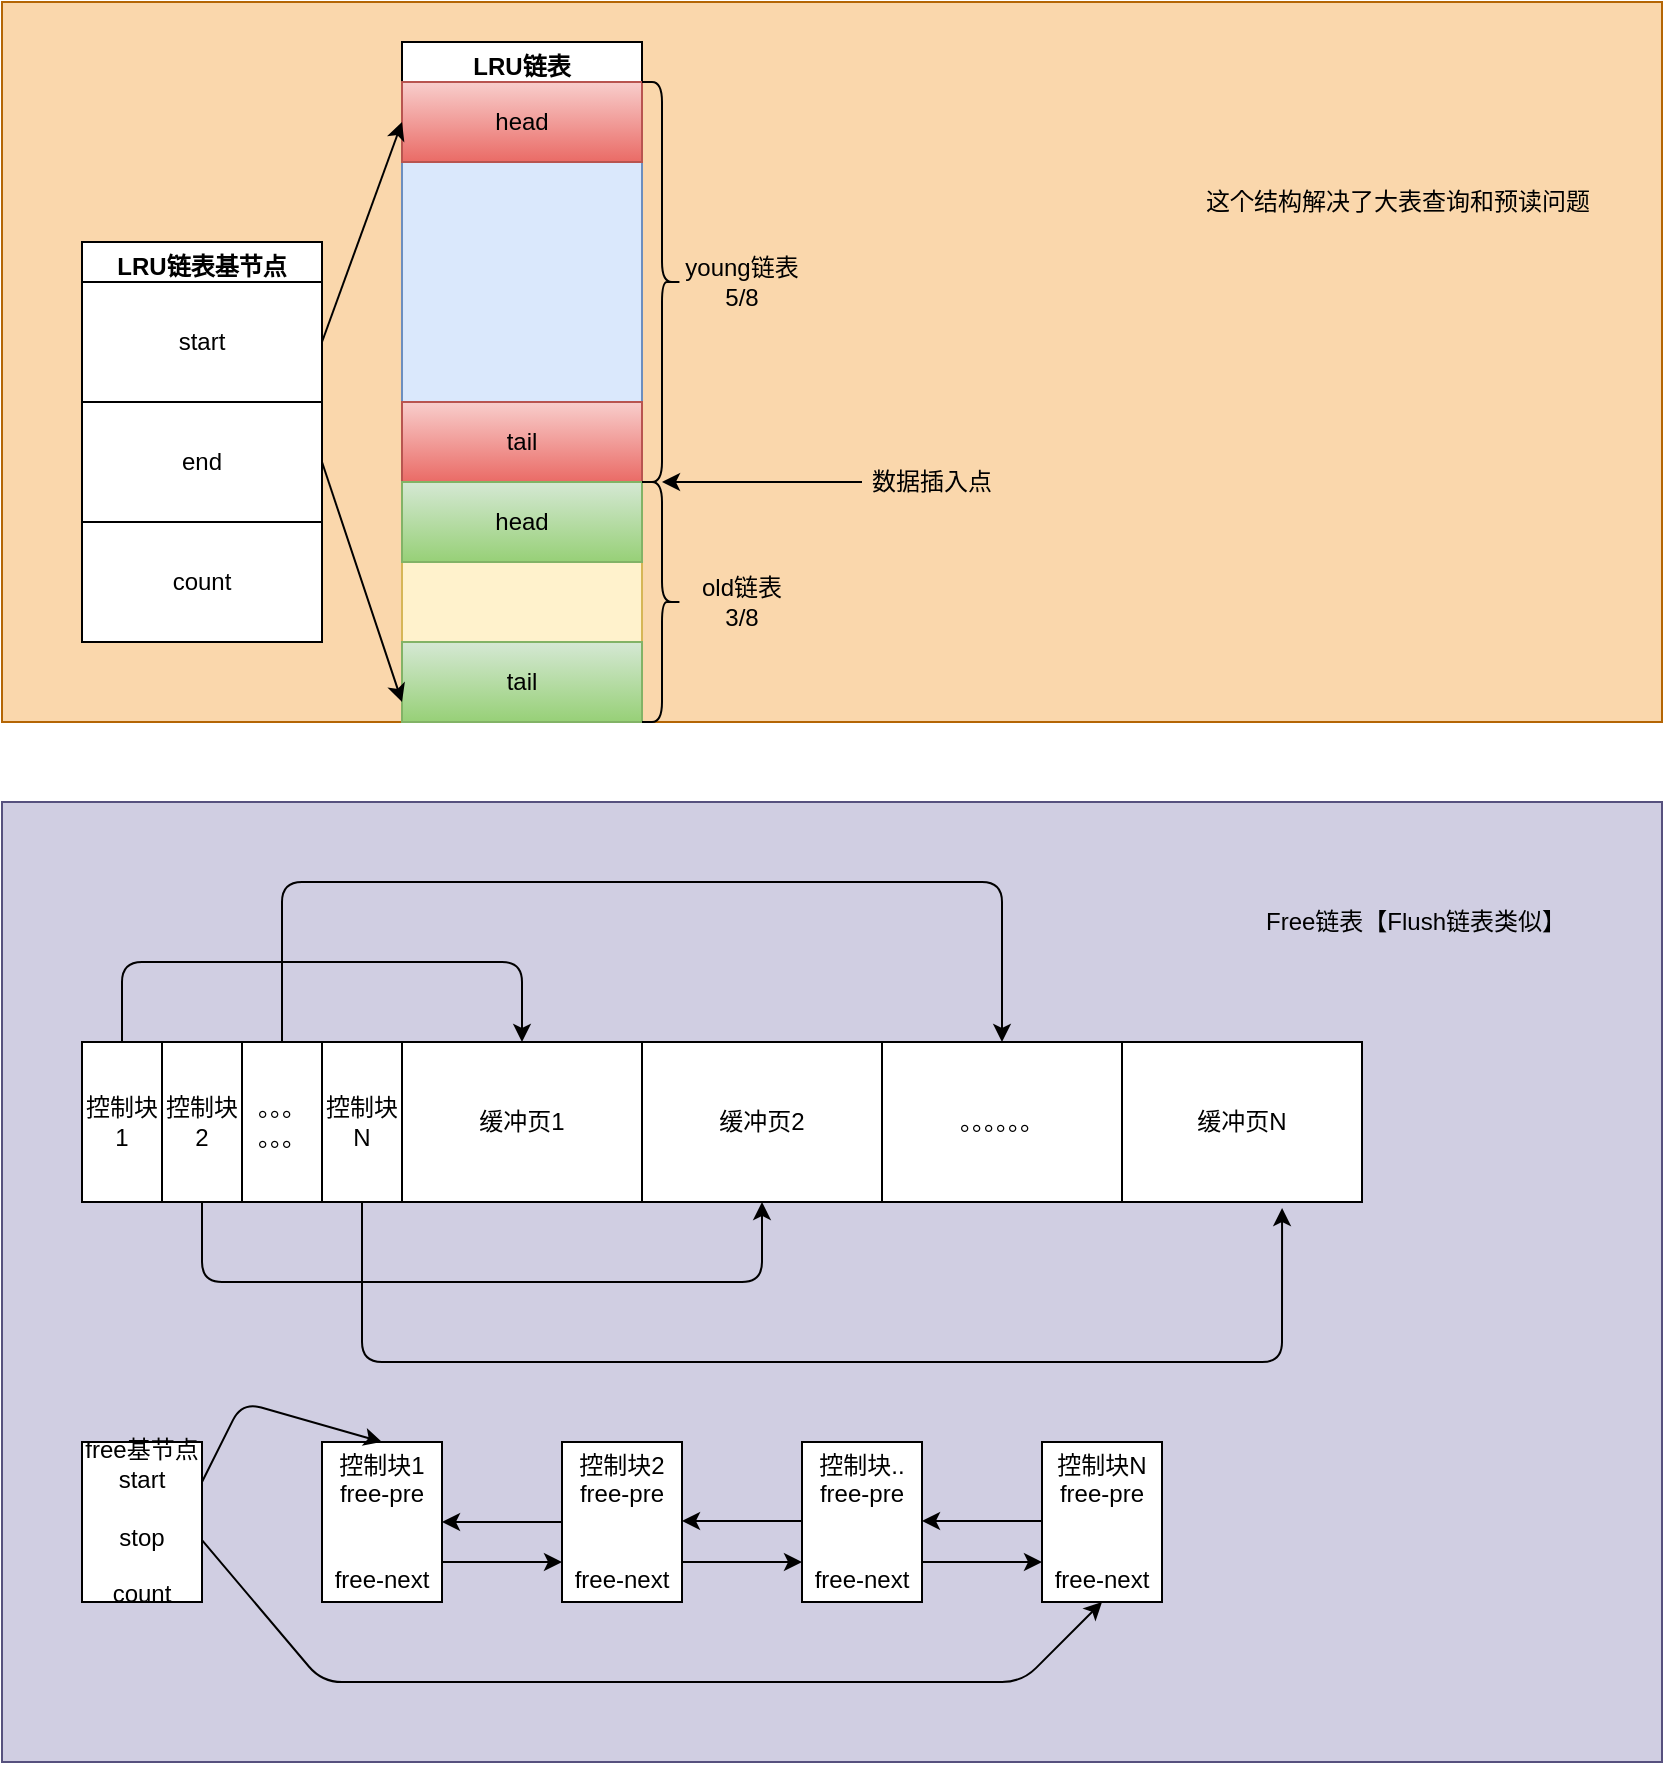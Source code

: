 <mxfile version="14.8.6" type="github">
  <diagram id="B_yDtCZu8Hi4jRMb0uQ-" name="Page-1">
    <mxGraphModel dx="1422" dy="762" grid="1" gridSize="10" guides="1" tooltips="1" connect="1" arrows="1" fold="1" page="1" pageScale="1" pageWidth="827" pageHeight="1169" math="0" shadow="0">
      <root>
        <mxCell id="0" />
        <mxCell id="1" parent="0" />
        <mxCell id="m3cK9-EeNQBWDBcqQpg2-51" value="" style="rounded=0;whiteSpace=wrap;html=1;align=center;fillColor=#fad7ac;strokeColor=#b46504;" vertex="1" parent="1">
          <mxGeometry y="40" width="830" height="360" as="geometry" />
        </mxCell>
        <mxCell id="m3cK9-EeNQBWDBcqQpg2-50" value="" style="rounded=0;whiteSpace=wrap;html=1;align=center;fillColor=#d0cee2;strokeColor=#56517e;" vertex="1" parent="1">
          <mxGeometry y="440" width="830" height="480" as="geometry" />
        </mxCell>
        <mxCell id="m3cK9-EeNQBWDBcqQpg2-1" value="LRU链表" style="swimlane;" vertex="1" parent="1">
          <mxGeometry x="200" y="60" width="120" height="340" as="geometry">
            <mxRectangle x="160" y="60" width="80" height="23" as="alternateBounds" />
          </mxGeometry>
        </mxCell>
        <mxCell id="m3cK9-EeNQBWDBcqQpg2-2" value="" style="whiteSpace=wrap;html=1;fillColor=#dae8fc;strokeColor=#6c8ebf;" vertex="1" parent="m3cK9-EeNQBWDBcqQpg2-1">
          <mxGeometry y="20" width="120" height="200" as="geometry" />
        </mxCell>
        <mxCell id="m3cK9-EeNQBWDBcqQpg2-4" value="" style="whiteSpace=wrap;html=1;fillColor=#fff2cc;strokeColor=#d6b656;" vertex="1" parent="m3cK9-EeNQBWDBcqQpg2-1">
          <mxGeometry y="220" width="120" height="120" as="geometry" />
        </mxCell>
        <mxCell id="m3cK9-EeNQBWDBcqQpg2-11" value="head" style="rounded=0;whiteSpace=wrap;html=1;gradientColor=#ea6b66;fillColor=#f8cecc;strokeColor=#b85450;" vertex="1" parent="m3cK9-EeNQBWDBcqQpg2-1">
          <mxGeometry y="20" width="120" height="40" as="geometry" />
        </mxCell>
        <mxCell id="m3cK9-EeNQBWDBcqQpg2-12" value="tail" style="rounded=0;whiteSpace=wrap;html=1;gradientColor=#ea6b66;fillColor=#f8cecc;strokeColor=#b85450;" vertex="1" parent="m3cK9-EeNQBWDBcqQpg2-1">
          <mxGeometry y="180" width="120" height="40" as="geometry" />
        </mxCell>
        <mxCell id="m3cK9-EeNQBWDBcqQpg2-13" value="head" style="rounded=0;whiteSpace=wrap;html=1;gradientColor=#97d077;fillColor=#d5e8d4;strokeColor=#82b366;" vertex="1" parent="m3cK9-EeNQBWDBcqQpg2-1">
          <mxGeometry y="220" width="120" height="40" as="geometry" />
        </mxCell>
        <mxCell id="m3cK9-EeNQBWDBcqQpg2-14" value="tail" style="rounded=0;whiteSpace=wrap;html=1;gradientColor=#97d077;fillColor=#d5e8d4;strokeColor=#82b366;" vertex="1" parent="m3cK9-EeNQBWDBcqQpg2-1">
          <mxGeometry y="300" width="120" height="40" as="geometry" />
        </mxCell>
        <mxCell id="m3cK9-EeNQBWDBcqQpg2-5" value="" style="shape=curlyBracket;whiteSpace=wrap;html=1;rounded=1;flipH=1;" vertex="1" parent="1">
          <mxGeometry x="320" y="80" width="20" height="200" as="geometry" />
        </mxCell>
        <mxCell id="m3cK9-EeNQBWDBcqQpg2-6" value="" style="shape=curlyBracket;whiteSpace=wrap;html=1;rounded=1;flipH=1;" vertex="1" parent="1">
          <mxGeometry x="320" y="280" width="20" height="120" as="geometry" />
        </mxCell>
        <mxCell id="m3cK9-EeNQBWDBcqQpg2-7" value="young链表 5/8" style="text;html=1;strokeColor=none;fillColor=none;align=center;verticalAlign=middle;whiteSpace=wrap;rounded=0;" vertex="1" parent="1">
          <mxGeometry x="340" y="170" width="60" height="20" as="geometry" />
        </mxCell>
        <mxCell id="m3cK9-EeNQBWDBcqQpg2-8" value="old链表&lt;br&gt;3/8" style="text;html=1;strokeColor=none;fillColor=none;align=center;verticalAlign=middle;whiteSpace=wrap;rounded=0;" vertex="1" parent="1">
          <mxGeometry x="340" y="330" width="60" height="20" as="geometry" />
        </mxCell>
        <mxCell id="m3cK9-EeNQBWDBcqQpg2-9" value="" style="endArrow=classic;html=1;entryX=0.5;entryY=0;entryDx=0;entryDy=0;" edge="1" parent="1" target="m3cK9-EeNQBWDBcqQpg2-6">
          <mxGeometry width="50" height="50" relative="1" as="geometry">
            <mxPoint x="430" y="280" as="sourcePoint" />
            <mxPoint x="480" y="360" as="targetPoint" />
          </mxGeometry>
        </mxCell>
        <mxCell id="m3cK9-EeNQBWDBcqQpg2-10" value="数据插入点" style="text;html=1;strokeColor=none;fillColor=none;align=center;verticalAlign=middle;whiteSpace=wrap;rounded=0;" vertex="1" parent="1">
          <mxGeometry x="430" y="270" width="70" height="20" as="geometry" />
        </mxCell>
        <mxCell id="m3cK9-EeNQBWDBcqQpg2-15" value="LRU链表基节点" style="swimlane;" vertex="1" parent="1">
          <mxGeometry x="40" y="160" width="120" height="200" as="geometry" />
        </mxCell>
        <mxCell id="m3cK9-EeNQBWDBcqQpg2-17" value="end" style="whiteSpace=wrap;html=1;" vertex="1" parent="m3cK9-EeNQBWDBcqQpg2-15">
          <mxGeometry y="80" width="120" height="60" as="geometry" />
        </mxCell>
        <mxCell id="m3cK9-EeNQBWDBcqQpg2-18" value="count" style="whiteSpace=wrap;html=1;" vertex="1" parent="m3cK9-EeNQBWDBcqQpg2-15">
          <mxGeometry y="140" width="120" height="60" as="geometry" />
        </mxCell>
        <mxCell id="m3cK9-EeNQBWDBcqQpg2-16" value="start" style="whiteSpace=wrap;html=1;" vertex="1" parent="1">
          <mxGeometry x="40" y="180" width="120" height="60" as="geometry" />
        </mxCell>
        <mxCell id="m3cK9-EeNQBWDBcqQpg2-19" value="" style="endArrow=classic;html=1;exitX=1;exitY=0.5;exitDx=0;exitDy=0;entryX=0;entryY=0.5;entryDx=0;entryDy=0;" edge="1" parent="1" source="m3cK9-EeNQBWDBcqQpg2-16" target="m3cK9-EeNQBWDBcqQpg2-11">
          <mxGeometry width="50" height="50" relative="1" as="geometry">
            <mxPoint x="430" y="390" as="sourcePoint" />
            <mxPoint x="480" y="340" as="targetPoint" />
          </mxGeometry>
        </mxCell>
        <mxCell id="m3cK9-EeNQBWDBcqQpg2-20" value="" style="endArrow=classic;html=1;exitX=1;exitY=0.5;exitDx=0;exitDy=0;entryX=0;entryY=0.75;entryDx=0;entryDy=0;" edge="1" parent="1" source="m3cK9-EeNQBWDBcqQpg2-17" target="m3cK9-EeNQBWDBcqQpg2-14">
          <mxGeometry width="50" height="50" relative="1" as="geometry">
            <mxPoint x="430" y="450" as="sourcePoint" />
            <mxPoint x="480" y="400" as="targetPoint" />
          </mxGeometry>
        </mxCell>
        <mxCell id="m3cK9-EeNQBWDBcqQpg2-21" value="这个结构解决了大表查询和预读问题" style="text;html=1;strokeColor=none;fillColor=none;align=left;verticalAlign=middle;whiteSpace=wrap;rounded=0;" vertex="1" parent="1">
          <mxGeometry x="600" y="120" width="200" height="40" as="geometry" />
        </mxCell>
        <mxCell id="m3cK9-EeNQBWDBcqQpg2-23" value="缓冲页1" style="rounded=0;whiteSpace=wrap;html=1;align=center;" vertex="1" parent="1">
          <mxGeometry x="200" y="560" width="120" height="80" as="geometry" />
        </mxCell>
        <mxCell id="m3cK9-EeNQBWDBcqQpg2-24" value="缓冲页2" style="rounded=0;whiteSpace=wrap;html=1;align=center;" vertex="1" parent="1">
          <mxGeometry x="320" y="560" width="120" height="80" as="geometry" />
        </mxCell>
        <mxCell id="m3cK9-EeNQBWDBcqQpg2-25" value="。。。。。。" style="rounded=0;whiteSpace=wrap;html=1;align=center;" vertex="1" parent="1">
          <mxGeometry x="440" y="560" width="120" height="80" as="geometry" />
        </mxCell>
        <mxCell id="m3cK9-EeNQBWDBcqQpg2-26" value="缓冲页N" style="rounded=0;whiteSpace=wrap;html=1;align=center;" vertex="1" parent="1">
          <mxGeometry x="560" y="560" width="120" height="80" as="geometry" />
        </mxCell>
        <mxCell id="m3cK9-EeNQBWDBcqQpg2-28" value="控制块N" style="rounded=0;whiteSpace=wrap;html=1;align=center;" vertex="1" parent="1">
          <mxGeometry x="160" y="560" width="40" height="80" as="geometry" />
        </mxCell>
        <mxCell id="m3cK9-EeNQBWDBcqQpg2-29" value="。。。&lt;br&gt;。。。" style="rounded=0;whiteSpace=wrap;html=1;align=center;" vertex="1" parent="1">
          <mxGeometry x="120" y="560" width="40" height="80" as="geometry" />
        </mxCell>
        <mxCell id="m3cK9-EeNQBWDBcqQpg2-30" value="控制块2" style="rounded=0;whiteSpace=wrap;html=1;align=center;" vertex="1" parent="1">
          <mxGeometry x="80" y="560" width="40" height="80" as="geometry" />
        </mxCell>
        <mxCell id="m3cK9-EeNQBWDBcqQpg2-31" value="控制块1" style="rounded=0;whiteSpace=wrap;html=1;align=center;" vertex="1" parent="1">
          <mxGeometry x="40" y="560" width="40" height="80" as="geometry" />
        </mxCell>
        <mxCell id="m3cK9-EeNQBWDBcqQpg2-32" value="" style="endArrow=classic;html=1;exitX=0.5;exitY=0;exitDx=0;exitDy=0;entryX=0.5;entryY=0;entryDx=0;entryDy=0;" edge="1" parent="1" source="m3cK9-EeNQBWDBcqQpg2-31" target="m3cK9-EeNQBWDBcqQpg2-23">
          <mxGeometry width="50" height="50" relative="1" as="geometry">
            <mxPoint x="390" y="710" as="sourcePoint" />
            <mxPoint x="440" y="660" as="targetPoint" />
            <Array as="points">
              <mxPoint x="60" y="520" />
              <mxPoint x="160" y="520" />
              <mxPoint x="260" y="520" />
            </Array>
          </mxGeometry>
        </mxCell>
        <mxCell id="m3cK9-EeNQBWDBcqQpg2-33" value="" style="endArrow=classic;html=1;exitX=0.5;exitY=0;exitDx=0;exitDy=0;entryX=0.5;entryY=1;entryDx=0;entryDy=0;" edge="1" parent="1" target="m3cK9-EeNQBWDBcqQpg2-24">
          <mxGeometry width="50" height="50" relative="1" as="geometry">
            <mxPoint x="100" y="640" as="sourcePoint" />
            <mxPoint x="300" y="640" as="targetPoint" />
            <Array as="points">
              <mxPoint x="100" y="680" />
              <mxPoint x="200" y="680" />
              <mxPoint x="380" y="680" />
            </Array>
          </mxGeometry>
        </mxCell>
        <mxCell id="m3cK9-EeNQBWDBcqQpg2-34" value="" style="endArrow=classic;html=1;exitX=0.5;exitY=0;exitDx=0;exitDy=0;entryX=0.5;entryY=0;entryDx=0;entryDy=0;" edge="1" parent="1" source="m3cK9-EeNQBWDBcqQpg2-29" target="m3cK9-EeNQBWDBcqQpg2-25">
          <mxGeometry width="50" height="50" relative="1" as="geometry">
            <mxPoint x="390" y="710" as="sourcePoint" />
            <mxPoint x="440" y="660" as="targetPoint" />
            <Array as="points">
              <mxPoint x="140" y="480" />
              <mxPoint x="500" y="480" />
            </Array>
          </mxGeometry>
        </mxCell>
        <mxCell id="m3cK9-EeNQBWDBcqQpg2-35" value="" style="endArrow=classic;html=1;exitX=0.5;exitY=1;exitDx=0;exitDy=0;entryX=0.667;entryY=1.038;entryDx=0;entryDy=0;entryPerimeter=0;" edge="1" parent="1" source="m3cK9-EeNQBWDBcqQpg2-28" target="m3cK9-EeNQBWDBcqQpg2-26">
          <mxGeometry width="50" height="50" relative="1" as="geometry">
            <mxPoint x="390" y="710" as="sourcePoint" />
            <mxPoint x="630" y="650" as="targetPoint" />
            <Array as="points">
              <mxPoint x="180" y="720" />
              <mxPoint x="400" y="720" />
              <mxPoint x="640" y="720" />
            </Array>
          </mxGeometry>
        </mxCell>
        <mxCell id="m3cK9-EeNQBWDBcqQpg2-36" value="控制块1&lt;br&gt;free-pre&lt;br&gt;&lt;br&gt;&lt;br&gt;free-next" style="rounded=0;whiteSpace=wrap;html=1;align=center;" vertex="1" parent="1">
          <mxGeometry x="160" y="760" width="60" height="80" as="geometry" />
        </mxCell>
        <mxCell id="m3cK9-EeNQBWDBcqQpg2-38" value="控制块2&lt;br&gt;free-pre&lt;br&gt;&lt;br&gt;&lt;br&gt;free-next" style="rounded=0;whiteSpace=wrap;html=1;align=center;" vertex="1" parent="1">
          <mxGeometry x="280" y="760" width="60" height="80" as="geometry" />
        </mxCell>
        <mxCell id="m3cK9-EeNQBWDBcqQpg2-39" value="控制块..&lt;br&gt;free-pre&lt;br&gt;&lt;br&gt;&lt;br&gt;free-next" style="rounded=0;whiteSpace=wrap;html=1;align=center;" vertex="1" parent="1">
          <mxGeometry x="400" y="760" width="60" height="80" as="geometry" />
        </mxCell>
        <mxCell id="m3cK9-EeNQBWDBcqQpg2-40" value="控制块N&lt;br&gt;free-pre&lt;br&gt;&lt;br&gt;&lt;br&gt;free-next" style="rounded=0;whiteSpace=wrap;html=1;align=center;" vertex="1" parent="1">
          <mxGeometry x="520" y="760" width="60" height="80" as="geometry" />
        </mxCell>
        <mxCell id="m3cK9-EeNQBWDBcqQpg2-41" value="" style="endArrow=classic;html=1;exitX=1;exitY=0.75;exitDx=0;exitDy=0;entryX=0;entryY=0.75;entryDx=0;entryDy=0;" edge="1" parent="1" source="m3cK9-EeNQBWDBcqQpg2-36" target="m3cK9-EeNQBWDBcqQpg2-38">
          <mxGeometry width="50" height="50" relative="1" as="geometry">
            <mxPoint x="390" y="670" as="sourcePoint" />
            <mxPoint x="270" y="820" as="targetPoint" />
          </mxGeometry>
        </mxCell>
        <mxCell id="m3cK9-EeNQBWDBcqQpg2-42" value="" style="endArrow=classic;html=1;exitX=1;exitY=0.75;exitDx=0;exitDy=0;entryX=0;entryY=0.75;entryDx=0;entryDy=0;" edge="1" parent="1">
          <mxGeometry width="50" height="50" relative="1" as="geometry">
            <mxPoint x="340" y="820" as="sourcePoint" />
            <mxPoint x="400" y="820" as="targetPoint" />
          </mxGeometry>
        </mxCell>
        <mxCell id="m3cK9-EeNQBWDBcqQpg2-43" value="" style="endArrow=classic;html=1;exitX=1;exitY=0.75;exitDx=0;exitDy=0;entryX=0;entryY=0.75;entryDx=0;entryDy=0;" edge="1" parent="1">
          <mxGeometry width="50" height="50" relative="1" as="geometry">
            <mxPoint x="460" y="820" as="sourcePoint" />
            <mxPoint x="520" y="820" as="targetPoint" />
          </mxGeometry>
        </mxCell>
        <mxCell id="m3cK9-EeNQBWDBcqQpg2-44" value="" style="endArrow=classic;html=1;exitX=0;exitY=0.5;exitDx=0;exitDy=0;" edge="1" parent="1" source="m3cK9-EeNQBWDBcqQpg2-38">
          <mxGeometry width="50" height="50" relative="1" as="geometry">
            <mxPoint x="220" y="830" as="sourcePoint" />
            <mxPoint x="220" y="800" as="targetPoint" />
          </mxGeometry>
        </mxCell>
        <mxCell id="m3cK9-EeNQBWDBcqQpg2-45" value="" style="endArrow=classic;html=1;exitX=0;exitY=0.5;exitDx=0;exitDy=0;" edge="1" parent="1">
          <mxGeometry width="50" height="50" relative="1" as="geometry">
            <mxPoint x="400" y="799.5" as="sourcePoint" />
            <mxPoint x="340" y="799.5" as="targetPoint" />
          </mxGeometry>
        </mxCell>
        <mxCell id="m3cK9-EeNQBWDBcqQpg2-46" value="" style="endArrow=classic;html=1;exitX=0;exitY=0.5;exitDx=0;exitDy=0;" edge="1" parent="1">
          <mxGeometry width="50" height="50" relative="1" as="geometry">
            <mxPoint x="520" y="799.5" as="sourcePoint" />
            <mxPoint x="460" y="799.5" as="targetPoint" />
          </mxGeometry>
        </mxCell>
        <mxCell id="m3cK9-EeNQBWDBcqQpg2-47" value="free基节点&lt;br&gt;start&lt;br&gt;&lt;br&gt;stop&lt;br&gt;&lt;br&gt;count" style="rounded=0;whiteSpace=wrap;html=1;align=center;" vertex="1" parent="1">
          <mxGeometry x="40" y="760" width="60" height="80" as="geometry" />
        </mxCell>
        <mxCell id="m3cK9-EeNQBWDBcqQpg2-48" value="" style="endArrow=classic;html=1;entryX=0.5;entryY=0;entryDx=0;entryDy=0;exitX=1;exitY=0.25;exitDx=0;exitDy=0;" edge="1" parent="1" source="m3cK9-EeNQBWDBcqQpg2-47" target="m3cK9-EeNQBWDBcqQpg2-36">
          <mxGeometry width="50" height="50" relative="1" as="geometry">
            <mxPoint x="390" y="660" as="sourcePoint" />
            <mxPoint x="440" y="610" as="targetPoint" />
            <Array as="points">
              <mxPoint x="120" y="740" />
            </Array>
          </mxGeometry>
        </mxCell>
        <mxCell id="m3cK9-EeNQBWDBcqQpg2-49" value="" style="endArrow=classic;html=1;exitX=1;exitY=0.613;exitDx=0;exitDy=0;exitPerimeter=0;entryX=0.5;entryY=1;entryDx=0;entryDy=0;" edge="1" parent="1" source="m3cK9-EeNQBWDBcqQpg2-47" target="m3cK9-EeNQBWDBcqQpg2-40">
          <mxGeometry width="50" height="50" relative="1" as="geometry">
            <mxPoint x="390" y="660" as="sourcePoint" />
            <mxPoint x="440" y="610" as="targetPoint" />
            <Array as="points">
              <mxPoint x="160" y="880" />
              <mxPoint x="320" y="880" />
              <mxPoint x="510" y="880" />
            </Array>
          </mxGeometry>
        </mxCell>
        <mxCell id="m3cK9-EeNQBWDBcqQpg2-52" value="Free链表【Flush链表类似】" style="text;html=1;strokeColor=none;fillColor=none;align=left;verticalAlign=middle;whiteSpace=wrap;rounded=0;" vertex="1" parent="1">
          <mxGeometry x="630" y="480" width="200" height="40" as="geometry" />
        </mxCell>
      </root>
    </mxGraphModel>
  </diagram>
</mxfile>
